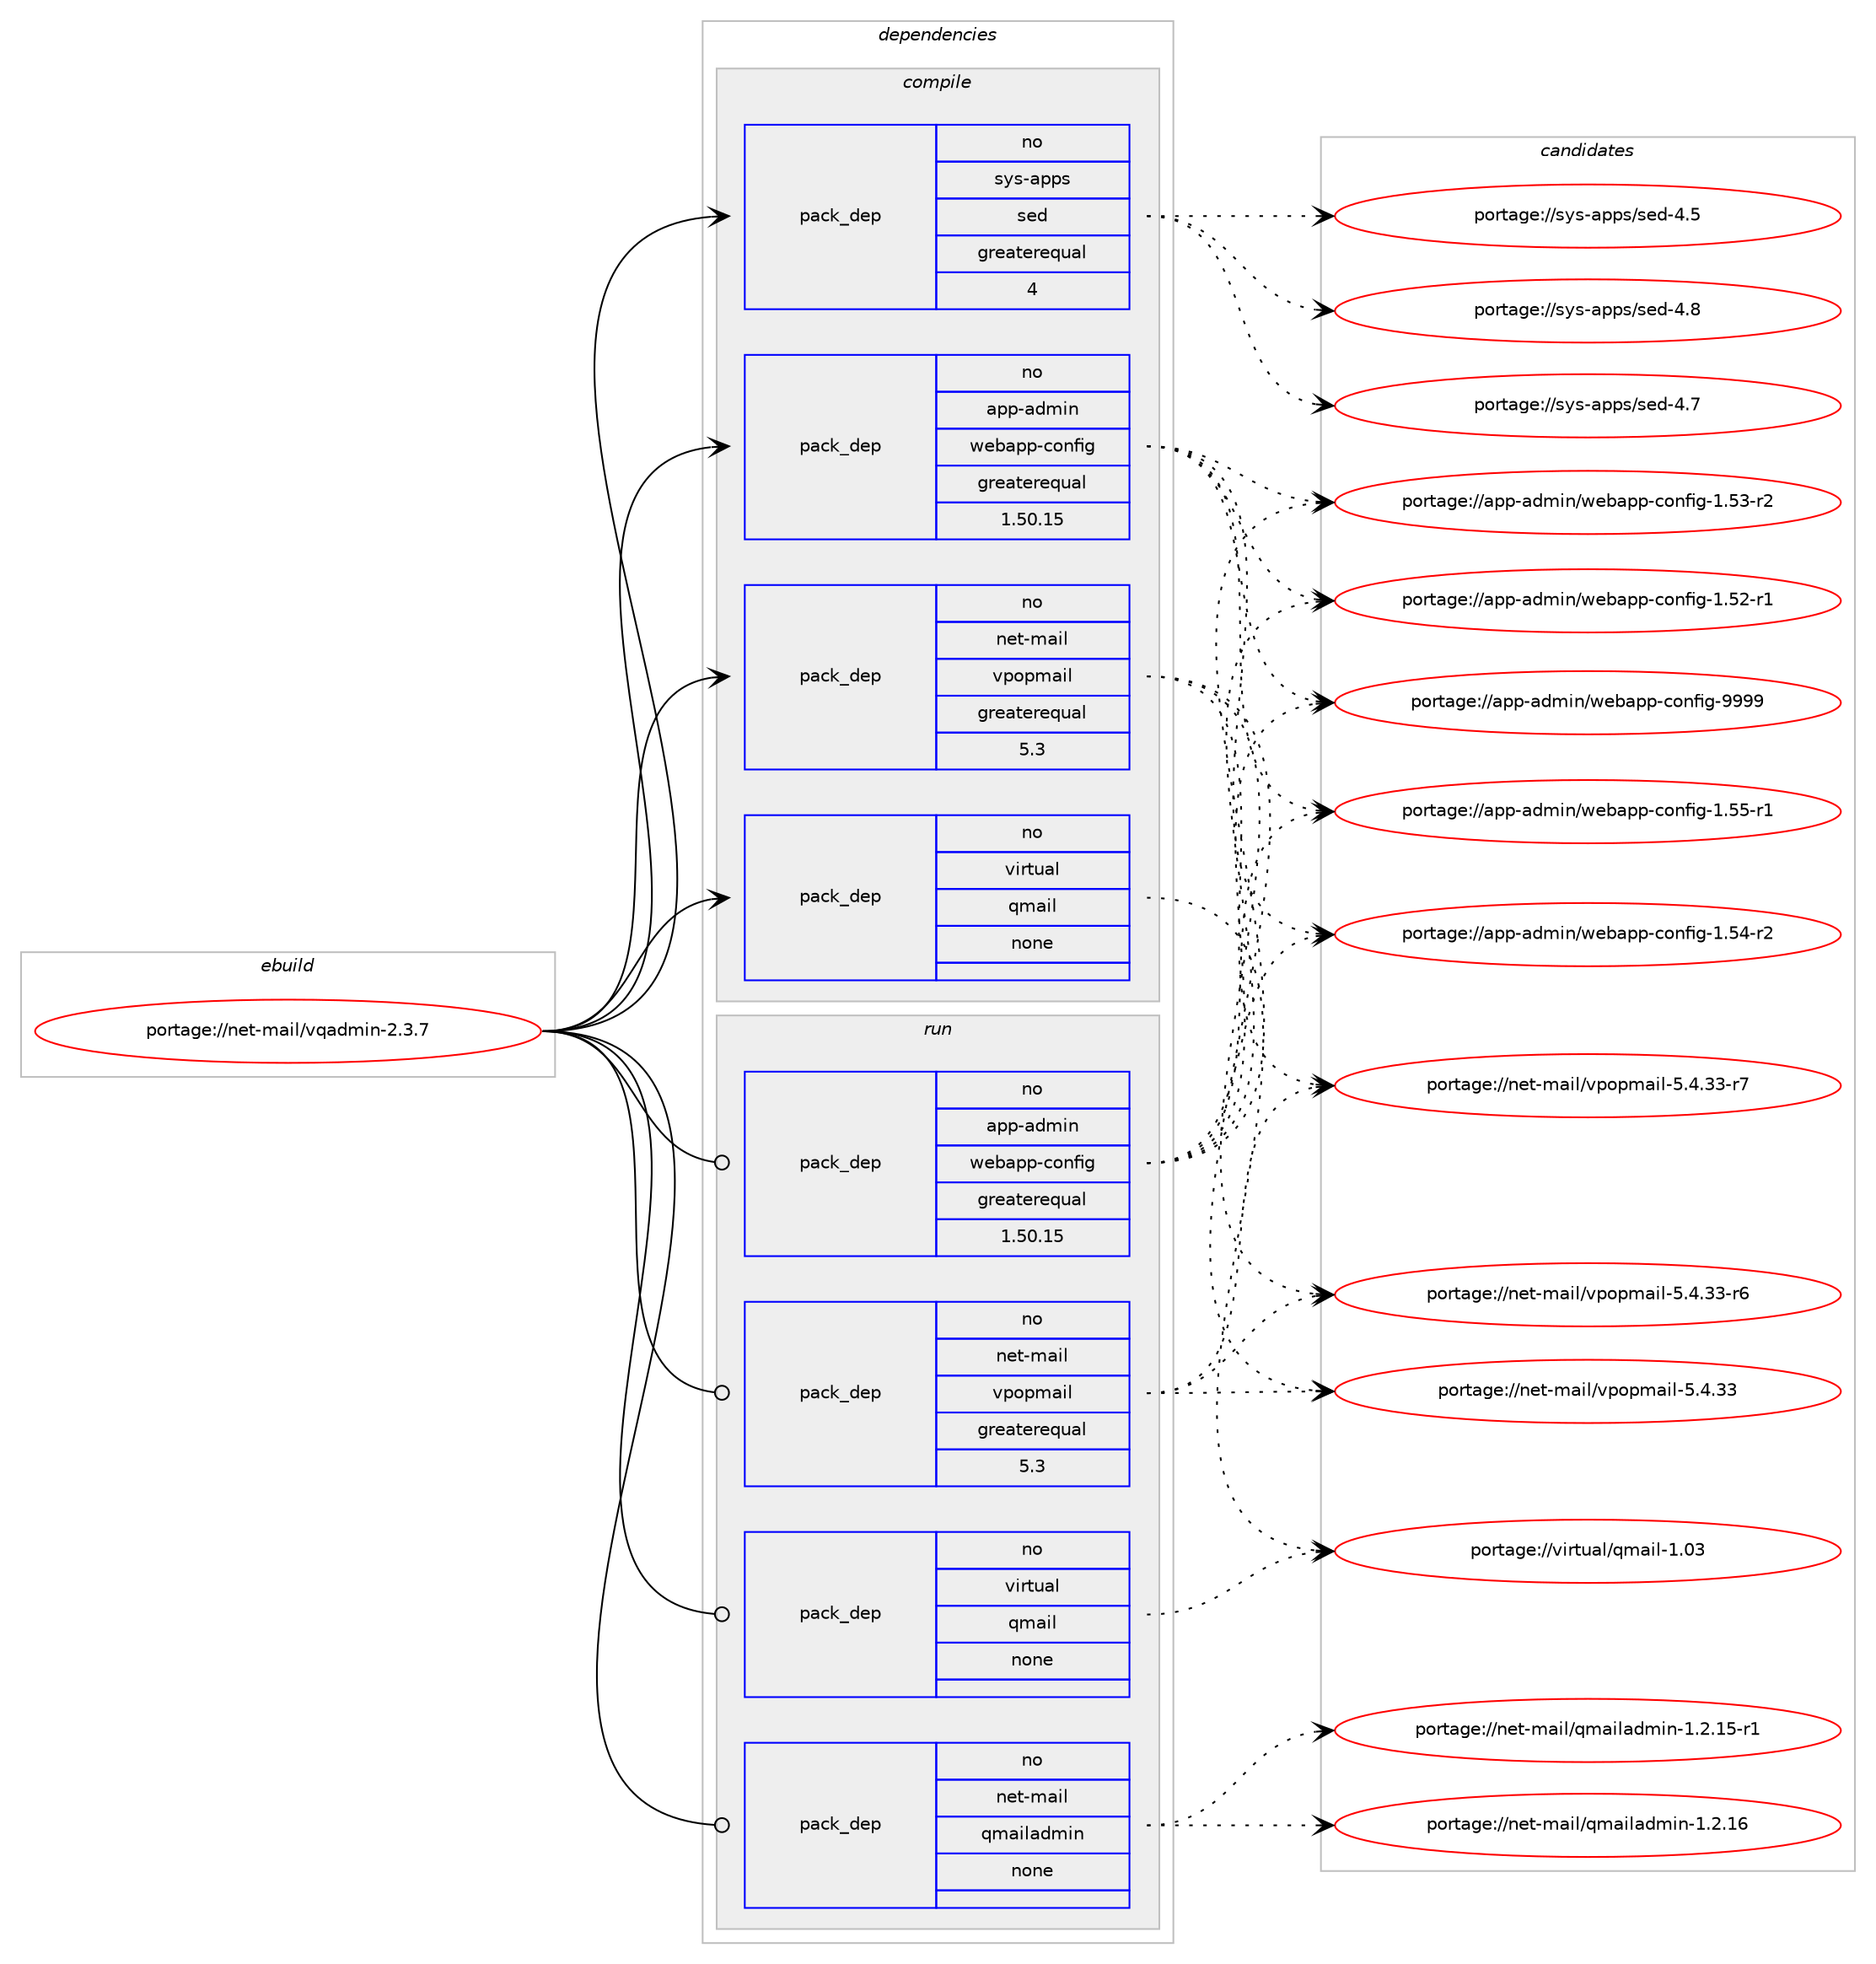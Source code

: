 digraph prolog {

# *************
# Graph options
# *************

newrank=true;
concentrate=true;
compound=true;
graph [rankdir=LR,fontname=Helvetica,fontsize=10,ranksep=1.5];#, ranksep=2.5, nodesep=0.2];
edge  [arrowhead=vee];
node  [fontname=Helvetica,fontsize=10];

# **********
# The ebuild
# **********

subgraph cluster_leftcol {
color=gray;
label=<<i>ebuild</i>>;
id [label="portage://net-mail/vqadmin-2.3.7", color=red, width=4, href="../net-mail/vqadmin-2.3.7.svg"];
}

# ****************
# The dependencies
# ****************

subgraph cluster_midcol {
color=gray;
label=<<i>dependencies</i>>;
subgraph cluster_compile {
fillcolor="#eeeeee";
style=filled;
label=<<i>compile</i>>;
subgraph pack42944 {
dependency54404 [label=<<TABLE BORDER="0" CELLBORDER="1" CELLSPACING="0" CELLPADDING="4" WIDTH="220"><TR><TD ROWSPAN="6" CELLPADDING="30">pack_dep</TD></TR><TR><TD WIDTH="110">no</TD></TR><TR><TD>app-admin</TD></TR><TR><TD>webapp-config</TD></TR><TR><TD>greaterequal</TD></TR><TR><TD>1.50.15</TD></TR></TABLE>>, shape=none, color=blue];
}
id:e -> dependency54404:w [weight=20,style="solid",arrowhead="vee"];
subgraph pack42945 {
dependency54405 [label=<<TABLE BORDER="0" CELLBORDER="1" CELLSPACING="0" CELLPADDING="4" WIDTH="220"><TR><TD ROWSPAN="6" CELLPADDING="30">pack_dep</TD></TR><TR><TD WIDTH="110">no</TD></TR><TR><TD>net-mail</TD></TR><TR><TD>vpopmail</TD></TR><TR><TD>greaterequal</TD></TR><TR><TD>5.3</TD></TR></TABLE>>, shape=none, color=blue];
}
id:e -> dependency54405:w [weight=20,style="solid",arrowhead="vee"];
subgraph pack42946 {
dependency54406 [label=<<TABLE BORDER="0" CELLBORDER="1" CELLSPACING="0" CELLPADDING="4" WIDTH="220"><TR><TD ROWSPAN="6" CELLPADDING="30">pack_dep</TD></TR><TR><TD WIDTH="110">no</TD></TR><TR><TD>sys-apps</TD></TR><TR><TD>sed</TD></TR><TR><TD>greaterequal</TD></TR><TR><TD>4</TD></TR></TABLE>>, shape=none, color=blue];
}
id:e -> dependency54406:w [weight=20,style="solid",arrowhead="vee"];
subgraph pack42947 {
dependency54407 [label=<<TABLE BORDER="0" CELLBORDER="1" CELLSPACING="0" CELLPADDING="4" WIDTH="220"><TR><TD ROWSPAN="6" CELLPADDING="30">pack_dep</TD></TR><TR><TD WIDTH="110">no</TD></TR><TR><TD>virtual</TD></TR><TR><TD>qmail</TD></TR><TR><TD>none</TD></TR><TR><TD></TD></TR></TABLE>>, shape=none, color=blue];
}
id:e -> dependency54407:w [weight=20,style="solid",arrowhead="vee"];
}
subgraph cluster_compileandrun {
fillcolor="#eeeeee";
style=filled;
label=<<i>compile and run</i>>;
}
subgraph cluster_run {
fillcolor="#eeeeee";
style=filled;
label=<<i>run</i>>;
subgraph pack42948 {
dependency54408 [label=<<TABLE BORDER="0" CELLBORDER="1" CELLSPACING="0" CELLPADDING="4" WIDTH="220"><TR><TD ROWSPAN="6" CELLPADDING="30">pack_dep</TD></TR><TR><TD WIDTH="110">no</TD></TR><TR><TD>app-admin</TD></TR><TR><TD>webapp-config</TD></TR><TR><TD>greaterequal</TD></TR><TR><TD>1.50.15</TD></TR></TABLE>>, shape=none, color=blue];
}
id:e -> dependency54408:w [weight=20,style="solid",arrowhead="odot"];
subgraph pack42949 {
dependency54409 [label=<<TABLE BORDER="0" CELLBORDER="1" CELLSPACING="0" CELLPADDING="4" WIDTH="220"><TR><TD ROWSPAN="6" CELLPADDING="30">pack_dep</TD></TR><TR><TD WIDTH="110">no</TD></TR><TR><TD>net-mail</TD></TR><TR><TD>qmailadmin</TD></TR><TR><TD>none</TD></TR><TR><TD></TD></TR></TABLE>>, shape=none, color=blue];
}
id:e -> dependency54409:w [weight=20,style="solid",arrowhead="odot"];
subgraph pack42950 {
dependency54410 [label=<<TABLE BORDER="0" CELLBORDER="1" CELLSPACING="0" CELLPADDING="4" WIDTH="220"><TR><TD ROWSPAN="6" CELLPADDING="30">pack_dep</TD></TR><TR><TD WIDTH="110">no</TD></TR><TR><TD>net-mail</TD></TR><TR><TD>vpopmail</TD></TR><TR><TD>greaterequal</TD></TR><TR><TD>5.3</TD></TR></TABLE>>, shape=none, color=blue];
}
id:e -> dependency54410:w [weight=20,style="solid",arrowhead="odot"];
subgraph pack42951 {
dependency54411 [label=<<TABLE BORDER="0" CELLBORDER="1" CELLSPACING="0" CELLPADDING="4" WIDTH="220"><TR><TD ROWSPAN="6" CELLPADDING="30">pack_dep</TD></TR><TR><TD WIDTH="110">no</TD></TR><TR><TD>virtual</TD></TR><TR><TD>qmail</TD></TR><TR><TD>none</TD></TR><TR><TD></TD></TR></TABLE>>, shape=none, color=blue];
}
id:e -> dependency54411:w [weight=20,style="solid",arrowhead="odot"];
}
}

# **************
# The candidates
# **************

subgraph cluster_choices {
rank=same;
color=gray;
label=<<i>candidates</i>>;

subgraph choice42944 {
color=black;
nodesep=1;
choice97112112459710010910511047119101989711211245991111101021051034557575757 [label="portage://app-admin/webapp-config-9999", color=red, width=4,href="../app-admin/webapp-config-9999.svg"];
choice971121124597100109105110471191019897112112459911111010210510345494653534511449 [label="portage://app-admin/webapp-config-1.55-r1", color=red, width=4,href="../app-admin/webapp-config-1.55-r1.svg"];
choice971121124597100109105110471191019897112112459911111010210510345494653524511450 [label="portage://app-admin/webapp-config-1.54-r2", color=red, width=4,href="../app-admin/webapp-config-1.54-r2.svg"];
choice971121124597100109105110471191019897112112459911111010210510345494653514511450 [label="portage://app-admin/webapp-config-1.53-r2", color=red, width=4,href="../app-admin/webapp-config-1.53-r2.svg"];
choice971121124597100109105110471191019897112112459911111010210510345494653504511449 [label="portage://app-admin/webapp-config-1.52-r1", color=red, width=4,href="../app-admin/webapp-config-1.52-r1.svg"];
dependency54404:e -> choice97112112459710010910511047119101989711211245991111101021051034557575757:w [style=dotted,weight="100"];
dependency54404:e -> choice971121124597100109105110471191019897112112459911111010210510345494653534511449:w [style=dotted,weight="100"];
dependency54404:e -> choice971121124597100109105110471191019897112112459911111010210510345494653524511450:w [style=dotted,weight="100"];
dependency54404:e -> choice971121124597100109105110471191019897112112459911111010210510345494653514511450:w [style=dotted,weight="100"];
dependency54404:e -> choice971121124597100109105110471191019897112112459911111010210510345494653504511449:w [style=dotted,weight="100"];
}
subgraph choice42945 {
color=black;
nodesep=1;
choice11010111645109971051084711811211111210997105108455346524651514511455 [label="portage://net-mail/vpopmail-5.4.33-r7", color=red, width=4,href="../net-mail/vpopmail-5.4.33-r7.svg"];
choice11010111645109971051084711811211111210997105108455346524651514511454 [label="portage://net-mail/vpopmail-5.4.33-r6", color=red, width=4,href="../net-mail/vpopmail-5.4.33-r6.svg"];
choice1101011164510997105108471181121111121099710510845534652465151 [label="portage://net-mail/vpopmail-5.4.33", color=red, width=4,href="../net-mail/vpopmail-5.4.33.svg"];
dependency54405:e -> choice11010111645109971051084711811211111210997105108455346524651514511455:w [style=dotted,weight="100"];
dependency54405:e -> choice11010111645109971051084711811211111210997105108455346524651514511454:w [style=dotted,weight="100"];
dependency54405:e -> choice1101011164510997105108471181121111121099710510845534652465151:w [style=dotted,weight="100"];
}
subgraph choice42946 {
color=black;
nodesep=1;
choice11512111545971121121154711510110045524656 [label="portage://sys-apps/sed-4.8", color=red, width=4,href="../sys-apps/sed-4.8.svg"];
choice11512111545971121121154711510110045524655 [label="portage://sys-apps/sed-4.7", color=red, width=4,href="../sys-apps/sed-4.7.svg"];
choice11512111545971121121154711510110045524653 [label="portage://sys-apps/sed-4.5", color=red, width=4,href="../sys-apps/sed-4.5.svg"];
dependency54406:e -> choice11512111545971121121154711510110045524656:w [style=dotted,weight="100"];
dependency54406:e -> choice11512111545971121121154711510110045524655:w [style=dotted,weight="100"];
dependency54406:e -> choice11512111545971121121154711510110045524653:w [style=dotted,weight="100"];
}
subgraph choice42947 {
color=black;
nodesep=1;
choice1181051141161179710847113109971051084549464851 [label="portage://virtual/qmail-1.03", color=red, width=4,href="../virtual/qmail-1.03.svg"];
dependency54407:e -> choice1181051141161179710847113109971051084549464851:w [style=dotted,weight="100"];
}
subgraph choice42948 {
color=black;
nodesep=1;
choice97112112459710010910511047119101989711211245991111101021051034557575757 [label="portage://app-admin/webapp-config-9999", color=red, width=4,href="../app-admin/webapp-config-9999.svg"];
choice971121124597100109105110471191019897112112459911111010210510345494653534511449 [label="portage://app-admin/webapp-config-1.55-r1", color=red, width=4,href="../app-admin/webapp-config-1.55-r1.svg"];
choice971121124597100109105110471191019897112112459911111010210510345494653524511450 [label="portage://app-admin/webapp-config-1.54-r2", color=red, width=4,href="../app-admin/webapp-config-1.54-r2.svg"];
choice971121124597100109105110471191019897112112459911111010210510345494653514511450 [label="portage://app-admin/webapp-config-1.53-r2", color=red, width=4,href="../app-admin/webapp-config-1.53-r2.svg"];
choice971121124597100109105110471191019897112112459911111010210510345494653504511449 [label="portage://app-admin/webapp-config-1.52-r1", color=red, width=4,href="../app-admin/webapp-config-1.52-r1.svg"];
dependency54408:e -> choice97112112459710010910511047119101989711211245991111101021051034557575757:w [style=dotted,weight="100"];
dependency54408:e -> choice971121124597100109105110471191019897112112459911111010210510345494653534511449:w [style=dotted,weight="100"];
dependency54408:e -> choice971121124597100109105110471191019897112112459911111010210510345494653524511450:w [style=dotted,weight="100"];
dependency54408:e -> choice971121124597100109105110471191019897112112459911111010210510345494653514511450:w [style=dotted,weight="100"];
dependency54408:e -> choice971121124597100109105110471191019897112112459911111010210510345494653504511449:w [style=dotted,weight="100"];
}
subgraph choice42949 {
color=black;
nodesep=1;
choice110101116451099710510847113109971051089710010910511045494650464954 [label="portage://net-mail/qmailadmin-1.2.16", color=red, width=4,href="../net-mail/qmailadmin-1.2.16.svg"];
choice1101011164510997105108471131099710510897100109105110454946504649534511449 [label="portage://net-mail/qmailadmin-1.2.15-r1", color=red, width=4,href="../net-mail/qmailadmin-1.2.15-r1.svg"];
dependency54409:e -> choice110101116451099710510847113109971051089710010910511045494650464954:w [style=dotted,weight="100"];
dependency54409:e -> choice1101011164510997105108471131099710510897100109105110454946504649534511449:w [style=dotted,weight="100"];
}
subgraph choice42950 {
color=black;
nodesep=1;
choice11010111645109971051084711811211111210997105108455346524651514511455 [label="portage://net-mail/vpopmail-5.4.33-r7", color=red, width=4,href="../net-mail/vpopmail-5.4.33-r7.svg"];
choice11010111645109971051084711811211111210997105108455346524651514511454 [label="portage://net-mail/vpopmail-5.4.33-r6", color=red, width=4,href="../net-mail/vpopmail-5.4.33-r6.svg"];
choice1101011164510997105108471181121111121099710510845534652465151 [label="portage://net-mail/vpopmail-5.4.33", color=red, width=4,href="../net-mail/vpopmail-5.4.33.svg"];
dependency54410:e -> choice11010111645109971051084711811211111210997105108455346524651514511455:w [style=dotted,weight="100"];
dependency54410:e -> choice11010111645109971051084711811211111210997105108455346524651514511454:w [style=dotted,weight="100"];
dependency54410:e -> choice1101011164510997105108471181121111121099710510845534652465151:w [style=dotted,weight="100"];
}
subgraph choice42951 {
color=black;
nodesep=1;
choice1181051141161179710847113109971051084549464851 [label="portage://virtual/qmail-1.03", color=red, width=4,href="../virtual/qmail-1.03.svg"];
dependency54411:e -> choice1181051141161179710847113109971051084549464851:w [style=dotted,weight="100"];
}
}

}
